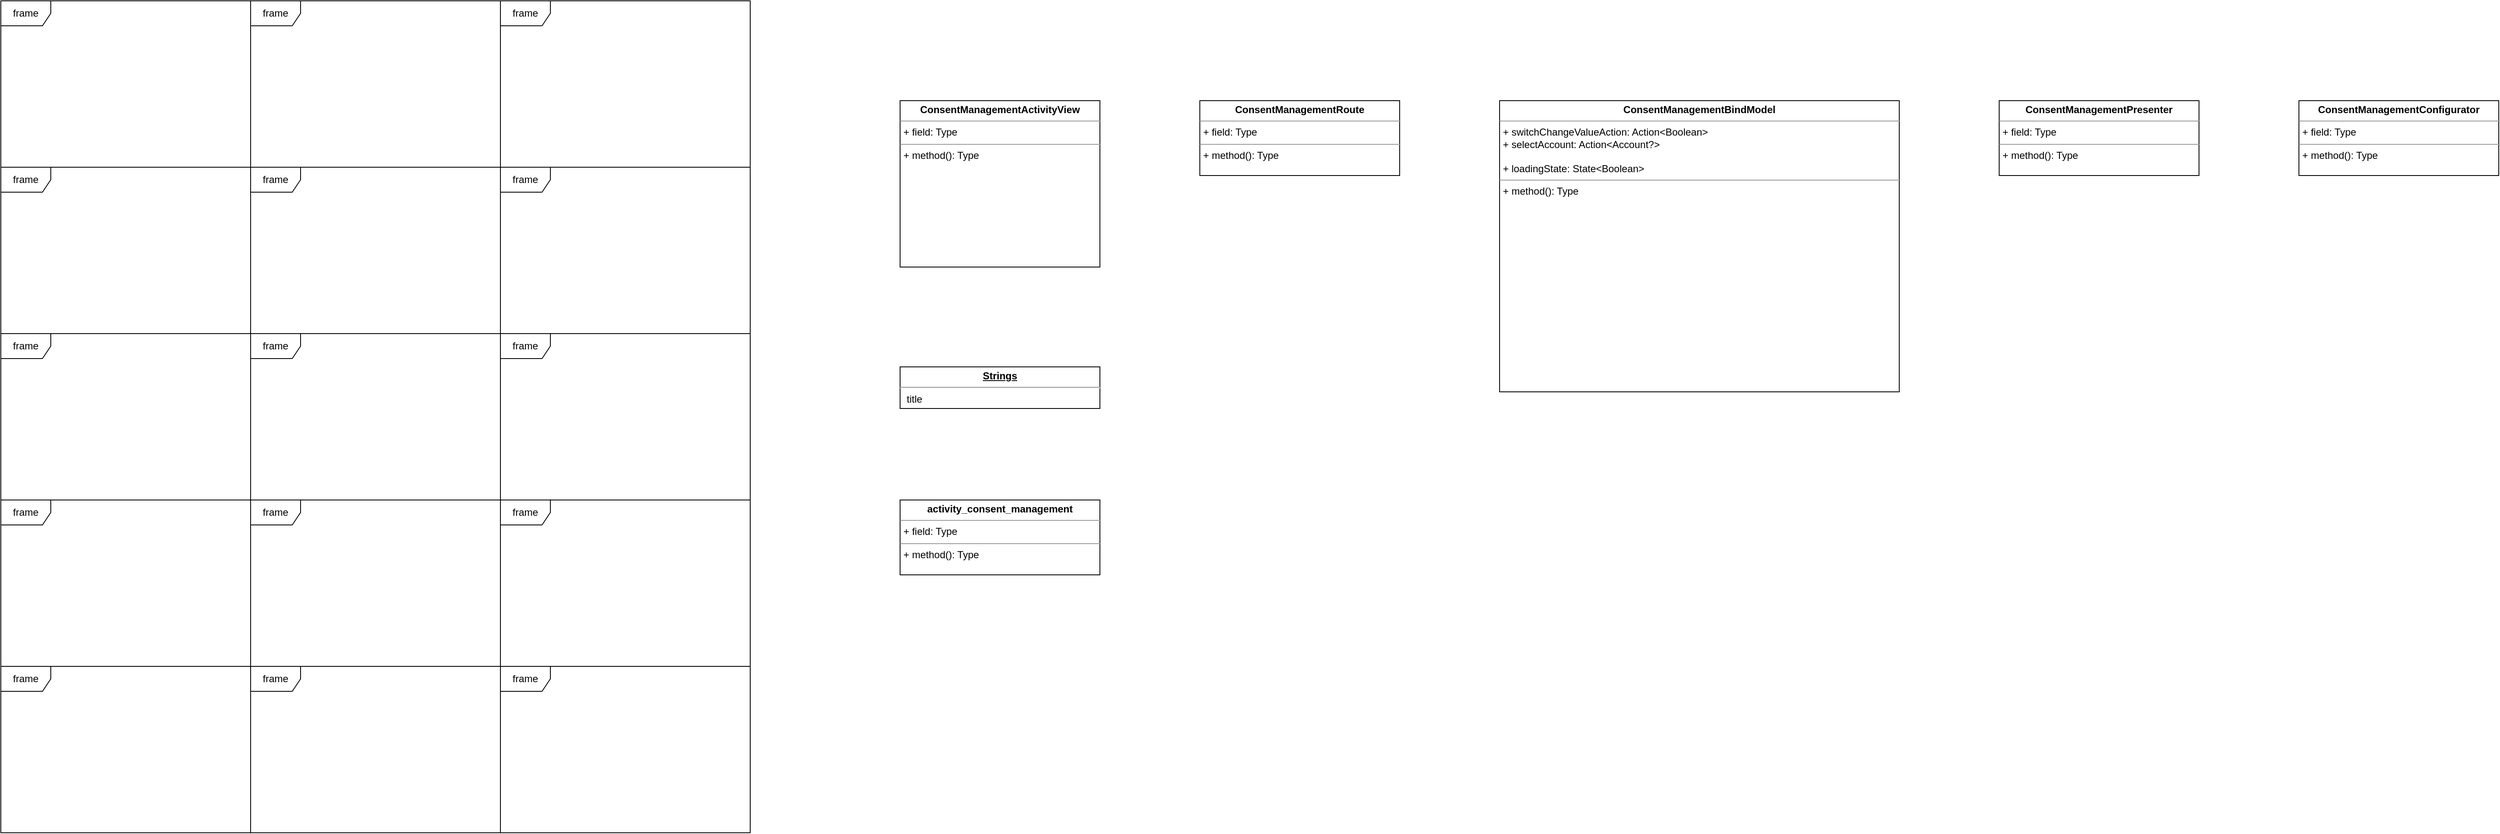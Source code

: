 <mxfile version="15.7.4" type="github">
  <diagram id="hNY8Ot3O8GoAVUrFT_j4" name="Page-1">
    <mxGraphModel dx="677" dy="368" grid="1" gridSize="10" guides="1" tooltips="1" connect="1" arrows="1" fold="1" page="1" pageScale="1" pageWidth="850" pageHeight="1100" math="0" shadow="0">
      <root>
        <mxCell id="0" />
        <mxCell id="1" parent="0" />
        <mxCell id="wGsqCp_JyI2TRbFPw97d-1" value="frame" style="shape=umlFrame;whiteSpace=wrap;html=1;" vertex="1" parent="1">
          <mxGeometry width="300" height="200" as="geometry" />
        </mxCell>
        <mxCell id="wGsqCp_JyI2TRbFPw97d-2" value="frame" style="shape=umlFrame;whiteSpace=wrap;html=1;" vertex="1" parent="1">
          <mxGeometry y="200" width="300" height="200" as="geometry" />
        </mxCell>
        <mxCell id="wGsqCp_JyI2TRbFPw97d-3" value="frame" style="shape=umlFrame;whiteSpace=wrap;html=1;" vertex="1" parent="1">
          <mxGeometry x="300" width="300" height="200" as="geometry" />
        </mxCell>
        <mxCell id="wGsqCp_JyI2TRbFPw97d-4" value="frame" style="shape=umlFrame;whiteSpace=wrap;html=1;" vertex="1" parent="1">
          <mxGeometry x="300" y="200" width="300" height="200" as="geometry" />
        </mxCell>
        <mxCell id="wGsqCp_JyI2TRbFPw97d-5" value="frame" style="shape=umlFrame;whiteSpace=wrap;html=1;" vertex="1" parent="1">
          <mxGeometry y="400" width="300" height="200" as="geometry" />
        </mxCell>
        <mxCell id="wGsqCp_JyI2TRbFPw97d-6" value="frame" style="shape=umlFrame;whiteSpace=wrap;html=1;" vertex="1" parent="1">
          <mxGeometry x="300" y="400" width="300" height="200" as="geometry" />
        </mxCell>
        <mxCell id="wGsqCp_JyI2TRbFPw97d-7" value="frame" style="shape=umlFrame;whiteSpace=wrap;html=1;" vertex="1" parent="1">
          <mxGeometry y="600" width="300" height="200" as="geometry" />
        </mxCell>
        <mxCell id="wGsqCp_JyI2TRbFPw97d-8" value="frame" style="shape=umlFrame;whiteSpace=wrap;html=1;" vertex="1" parent="1">
          <mxGeometry x="300" y="600" width="300" height="200" as="geometry" />
        </mxCell>
        <mxCell id="wGsqCp_JyI2TRbFPw97d-9" value="frame" style="shape=umlFrame;whiteSpace=wrap;html=1;" vertex="1" parent="1">
          <mxGeometry y="800" width="300" height="200" as="geometry" />
        </mxCell>
        <mxCell id="wGsqCp_JyI2TRbFPw97d-10" value="frame" style="shape=umlFrame;whiteSpace=wrap;html=1;" vertex="1" parent="1">
          <mxGeometry x="300" y="800" width="300" height="200" as="geometry" />
        </mxCell>
        <mxCell id="wGsqCp_JyI2TRbFPw97d-11" value="frame" style="shape=umlFrame;whiteSpace=wrap;html=1;" vertex="1" parent="1">
          <mxGeometry x="600" y="200" width="300" height="200" as="geometry" />
        </mxCell>
        <mxCell id="wGsqCp_JyI2TRbFPw97d-12" value="frame" style="shape=umlFrame;whiteSpace=wrap;html=1;" vertex="1" parent="1">
          <mxGeometry x="600" width="300" height="200" as="geometry" />
        </mxCell>
        <mxCell id="wGsqCp_JyI2TRbFPw97d-13" value="frame" style="shape=umlFrame;whiteSpace=wrap;html=1;" vertex="1" parent="1">
          <mxGeometry x="600" y="400" width="300" height="200" as="geometry" />
        </mxCell>
        <mxCell id="wGsqCp_JyI2TRbFPw97d-14" value="frame" style="shape=umlFrame;whiteSpace=wrap;html=1;" vertex="1" parent="1">
          <mxGeometry x="600" y="600" width="300" height="200" as="geometry" />
        </mxCell>
        <mxCell id="wGsqCp_JyI2TRbFPw97d-15" value="frame" style="shape=umlFrame;whiteSpace=wrap;html=1;" vertex="1" parent="1">
          <mxGeometry x="600" y="800" width="300" height="200" as="geometry" />
        </mxCell>
        <mxCell id="wGsqCp_JyI2TRbFPw97d-16" value="&lt;p style=&quot;margin: 0px ; margin-top: 4px ; text-align: center&quot;&gt;&lt;b&gt;ConsentManagementActivityView&lt;/b&gt;&lt;/p&gt;&lt;hr size=&quot;1&quot;&gt;&lt;p style=&quot;margin: 0px ; margin-left: 4px&quot;&gt;+ field: Type&lt;/p&gt;&lt;hr size=&quot;1&quot;&gt;&lt;p style=&quot;margin: 0px ; margin-left: 4px&quot;&gt;+ method(): Type&lt;/p&gt;" style="verticalAlign=top;align=left;overflow=fill;fontSize=12;fontFamily=Helvetica;html=1;" vertex="1" parent="1">
          <mxGeometry x="1080" y="120" width="240" height="200" as="geometry" />
        </mxCell>
        <mxCell id="wGsqCp_JyI2TRbFPw97d-17" value="&lt;p style=&quot;margin: 0px ; margin-top: 4px ; text-align: center&quot;&gt;&lt;b&gt;ConsentManagementRoute&lt;/b&gt;&lt;/p&gt;&lt;hr size=&quot;1&quot;&gt;&lt;p style=&quot;margin: 0px ; margin-left: 4px&quot;&gt;+ field: Type&lt;/p&gt;&lt;hr size=&quot;1&quot;&gt;&lt;p style=&quot;margin: 0px ; margin-left: 4px&quot;&gt;+ method(): Type&lt;/p&gt;" style="verticalAlign=top;align=left;overflow=fill;fontSize=12;fontFamily=Helvetica;html=1;" vertex="1" parent="1">
          <mxGeometry x="1440" y="120" width="240" height="90" as="geometry" />
        </mxCell>
        <mxCell id="wGsqCp_JyI2TRbFPw97d-18" value="&lt;p style=&quot;margin: 0px ; margin-top: 4px ; text-align: center&quot;&gt;&lt;b&gt;ConsentManagementBindModel&lt;/b&gt;&lt;/p&gt;&lt;hr size=&quot;1&quot;&gt;&lt;p style=&quot;margin: 0px ; margin-left: 4px&quot;&gt;+ switchChangeValueAction: Action&amp;lt;Boolean&amp;gt;&lt;/p&gt;&lt;p style=&quot;margin: 0px ; margin-left: 4px&quot;&gt;+ selectAccount: Action&amp;lt;Account?&amp;gt;&lt;br&gt;&lt;/p&gt;&lt;p style=&quot;margin: 0px ; margin-left: 4px&quot;&gt;&lt;br&gt;&lt;/p&gt;&lt;p style=&quot;margin: 0px ; margin-left: 4px&quot;&gt;+ loadingState: State&amp;lt;Boolean&amp;gt;&lt;br&gt;&lt;/p&gt;&lt;hr size=&quot;1&quot;&gt;&lt;p style=&quot;margin: 0px ; margin-left: 4px&quot;&gt;+ method(): Type&lt;/p&gt;" style="verticalAlign=top;align=left;overflow=fill;fontSize=12;fontFamily=Helvetica;html=1;" vertex="1" parent="1">
          <mxGeometry x="1800" y="120" width="480" height="350" as="geometry" />
        </mxCell>
        <mxCell id="wGsqCp_JyI2TRbFPw97d-19" value="&lt;p style=&quot;margin: 0px ; margin-top: 4px ; text-align: center&quot;&gt;&lt;b&gt;ConsentManagementPresenter&lt;/b&gt;&lt;/p&gt;&lt;hr size=&quot;1&quot;&gt;&lt;p style=&quot;margin: 0px ; margin-left: 4px&quot;&gt;+ field: Type&lt;/p&gt;&lt;hr size=&quot;1&quot;&gt;&lt;p style=&quot;margin: 0px ; margin-left: 4px&quot;&gt;+ method(): Type&lt;/p&gt;" style="verticalAlign=top;align=left;overflow=fill;fontSize=12;fontFamily=Helvetica;html=1;" vertex="1" parent="1">
          <mxGeometry x="2400" y="120" width="240" height="90" as="geometry" />
        </mxCell>
        <mxCell id="wGsqCp_JyI2TRbFPw97d-20" value="&lt;p style=&quot;margin: 0px ; margin-top: 4px ; text-align: center&quot;&gt;&lt;b&gt;ConsentManagementConfigurator&lt;/b&gt;&lt;/p&gt;&lt;hr size=&quot;1&quot;&gt;&lt;p style=&quot;margin: 0px ; margin-left: 4px&quot;&gt;+ field: Type&lt;/p&gt;&lt;hr size=&quot;1&quot;&gt;&lt;p style=&quot;margin: 0px ; margin-left: 4px&quot;&gt;+ method(): Type&lt;/p&gt;" style="verticalAlign=top;align=left;overflow=fill;fontSize=12;fontFamily=Helvetica;html=1;" vertex="1" parent="1">
          <mxGeometry x="2760" y="120" width="240" height="90" as="geometry" />
        </mxCell>
        <mxCell id="wGsqCp_JyI2TRbFPw97d-21" value="&lt;p style=&quot;margin: 0px ; margin-top: 4px ; text-align: center ; text-decoration: underline&quot;&gt;&lt;b&gt;Strings&lt;/b&gt;&lt;/p&gt;&lt;hr&gt;&lt;p style=&quot;margin: 0px ; margin-left: 8px&quot;&gt;title&lt;/p&gt;" style="verticalAlign=top;align=left;overflow=fill;fontSize=12;fontFamily=Helvetica;html=1;" vertex="1" parent="1">
          <mxGeometry x="1080" y="440" width="240" height="50" as="geometry" />
        </mxCell>
        <mxCell id="wGsqCp_JyI2TRbFPw97d-22" value="&lt;p style=&quot;margin: 0px ; margin-top: 4px ; text-align: center&quot;&gt;&lt;b&gt;activity_consent_management&lt;/b&gt;&lt;/p&gt;&lt;hr size=&quot;1&quot;&gt;&lt;p style=&quot;margin: 0px ; margin-left: 4px&quot;&gt;+ field: Type&lt;/p&gt;&lt;hr size=&quot;1&quot;&gt;&lt;p style=&quot;margin: 0px ; margin-left: 4px&quot;&gt;+ method(): Type&lt;/p&gt;" style="verticalAlign=top;align=left;overflow=fill;fontSize=12;fontFamily=Helvetica;html=1;" vertex="1" parent="1">
          <mxGeometry x="1080" y="600" width="240" height="90" as="geometry" />
        </mxCell>
      </root>
    </mxGraphModel>
  </diagram>
</mxfile>
